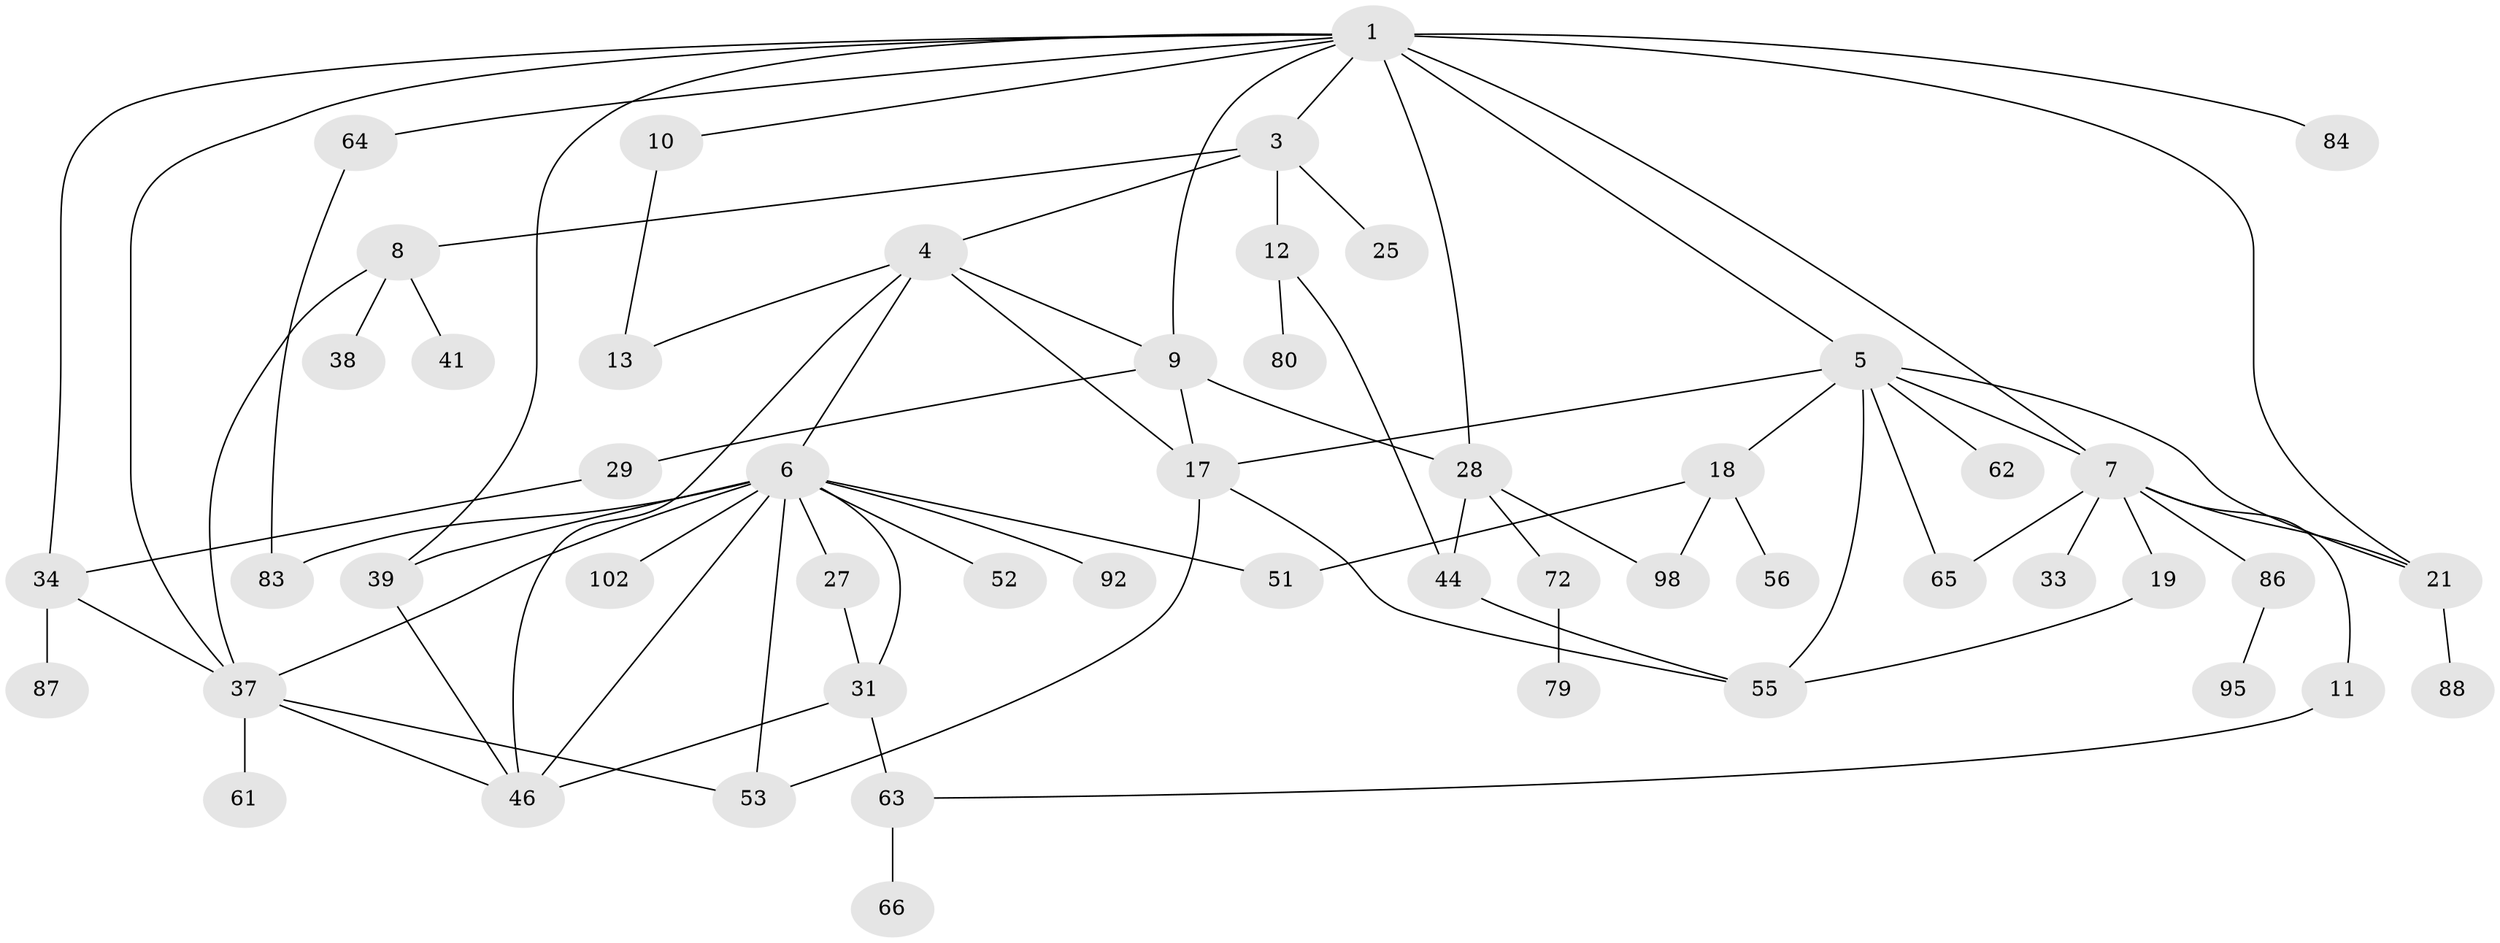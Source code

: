 // original degree distribution, {5: 0.047619047619047616, 8: 0.009523809523809525, 7: 0.01904761904761905, 9: 0.009523809523809525, 6: 0.009523809523809525, 4: 0.13333333333333333, 2: 0.29523809523809524, 3: 0.2, 1: 0.2761904761904762}
// Generated by graph-tools (version 1.1) at 2025/13/03/09/25 04:13:27]
// undirected, 52 vertices, 80 edges
graph export_dot {
graph [start="1"]
  node [color=gray90,style=filled];
  1 [super="+42+2"];
  3;
  4 [super="+76+32"];
  5 [super="+81+67+93"];
  6 [super="+68+48+15+104"];
  7 [super="+14"];
  8;
  9;
  10;
  11;
  12 [super="+89"];
  13;
  17 [super="+36"];
  18 [super="+24"];
  19 [super="+77+71"];
  21 [super="+22+26"];
  25 [super="+73"];
  27 [super="+60"];
  28 [super="+30"];
  29 [super="+35"];
  31 [super="+82"];
  33 [super="+69"];
  34;
  37 [super="+103+45"];
  38;
  39;
  41 [super="+91"];
  44;
  46 [super="+75+105"];
  51 [super="+57"];
  52;
  53 [super="+94+59"];
  55 [super="+85"];
  56;
  61;
  62;
  63;
  64;
  65;
  66;
  72;
  79;
  80;
  83 [super="+90"];
  84;
  86;
  87;
  88;
  92;
  95;
  98;
  102;
  1 -- 3;
  1 -- 64;
  1 -- 39;
  1 -- 28;
  1 -- 9;
  1 -- 84;
  1 -- 34;
  1 -- 5 [weight=2];
  1 -- 37;
  1 -- 7;
  1 -- 21 [weight=2];
  1 -- 10;
  3 -- 4;
  3 -- 8;
  3 -- 12;
  3 -- 25;
  4 -- 6;
  4 -- 9;
  4 -- 13;
  4 -- 46;
  4 -- 17;
  5 -- 18;
  5 -- 21;
  5 -- 62;
  5 -- 17;
  5 -- 65;
  5 -- 7;
  5 -- 55;
  6 -- 39;
  6 -- 83;
  6 -- 53 [weight=2];
  6 -- 92;
  6 -- 52;
  6 -- 102;
  6 -- 27;
  6 -- 46;
  6 -- 51;
  6 -- 31;
  6 -- 37;
  7 -- 11;
  7 -- 19;
  7 -- 33;
  7 -- 65;
  7 -- 21;
  7 -- 86;
  8 -- 37;
  8 -- 38;
  8 -- 41;
  9 -- 17;
  9 -- 28;
  9 -- 29;
  10 -- 13;
  11 -- 63;
  12 -- 80;
  12 -- 44;
  17 -- 53;
  17 -- 55;
  18 -- 56;
  18 -- 51;
  18 -- 98;
  19 -- 55;
  21 -- 88;
  27 -- 31;
  28 -- 44;
  28 -- 98;
  28 -- 72;
  29 -- 34;
  31 -- 63;
  31 -- 46;
  34 -- 87;
  34 -- 37;
  37 -- 46;
  37 -- 53;
  37 -- 61;
  39 -- 46;
  44 -- 55;
  63 -- 66;
  64 -- 83;
  72 -- 79;
  86 -- 95;
}
